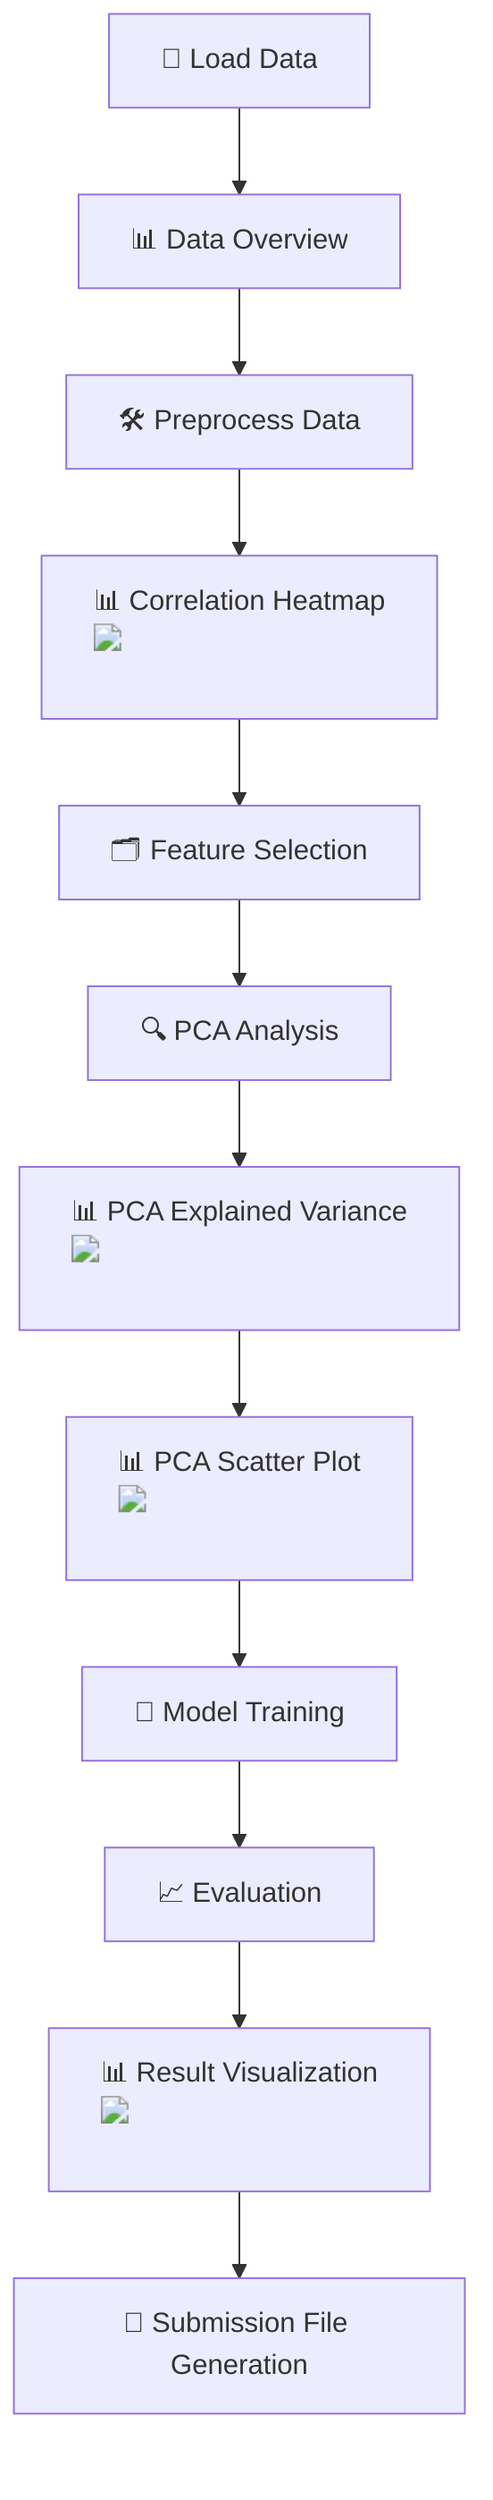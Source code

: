 flowchart TD
    A["📁 Load Data"] --> B["📊 Data Overview"]
    B --> C["🛠️ Preprocess Data"]
    C --> D["📊 Correlation Heatmap <img src='dummy_plots/heatmap_template.svg'/> <br/>"]
    D --> E["🗂️ Feature Selection"]
    E --> F["🔍 PCA Analysis"]
    F --> G["📊 PCA Explained Variance <img src='dummy_plots/lineplot_template.svg'/> <br/>"]
    G --> H["📊 PCA Scatter Plot <img src='dummy_plots/scatter_plot_template.svg'/> <br/>"]
    H --> I["🤖 Model Training"]
    I --> J["📈 Evaluation"]
    J --> K["📊 Result Visualization <img src='dummy_plots/scatter_plot_template.svg'/> <br/>"]
    K --> L["📑 Submission File Generation"]